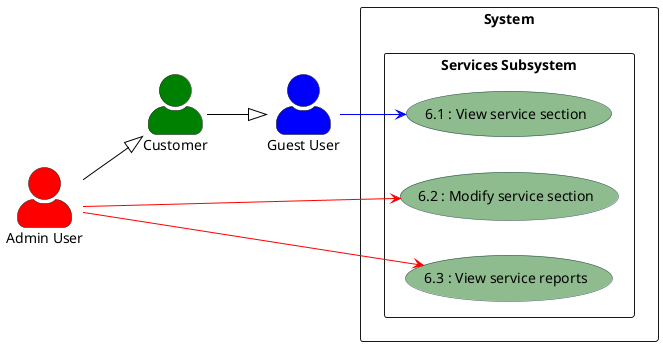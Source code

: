 @startuml

left to right direction
skinparam actorStyle awesome
skinparam usecase {
    BackgroundColor DarkSeaGreen
    BorderColor DarkSlateGray
    ArrowColor Black
    ActorBorderColor black
    ActorFontName Courier
    ActorBackgroundColor<< Human >> Gold
}

actor  "Guest User" as anonymous #Blue
actor  "Customer" as User #Green
actor  "Admin User" as Admin #Red

rectangle System {
  rectangle "Services Subsystem" as Services {
    usecase "6.1 : View service section" as UC1
    usecase "6.2 : Modify service section" as UC2
    usecase "6.3 : View service reports" as UC3
  }

}

anonymous -[#Blue]-> UC1
User --|> anonymous

Admin --|> User

Admin -[#Red]-> UC2
Admin -[#Red]-> UC3

@enduml
